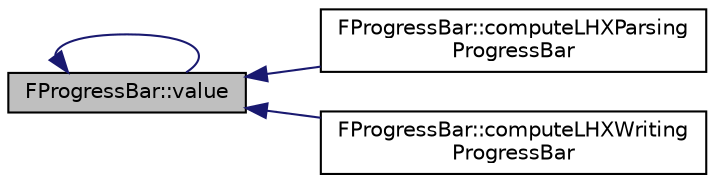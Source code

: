 digraph "FProgressBar::value"
{
 // INTERACTIVE_SVG=YES
  edge [fontname="Helvetica",fontsize="10",labelfontname="Helvetica",labelfontsize="10"];
  node [fontname="Helvetica",fontsize="10",shape=record];
  rankdir="LR";
  Node69 [label="FProgressBar::value",height=0.2,width=0.4,color="black", fillcolor="grey75", style="filled", fontcolor="black"];
  Node69 -> Node70 [dir="back",color="midnightblue",fontsize="10",style="solid",fontname="Helvetica"];
  Node70 [label="FProgressBar::computeLHXParsing\lProgressBar",height=0.2,width=0.4,color="black", fillcolor="white", style="filled",URL="$class_f_progress_bar.html#a0364279e74c7261bd6341ab9604b4ec1"];
  Node69 -> Node71 [dir="back",color="midnightblue",fontsize="10",style="solid",fontname="Helvetica"];
  Node71 [label="FProgressBar::computeLHXWriting\lProgressBar",height=0.2,width=0.4,color="black", fillcolor="white", style="filled",URL="$class_f_progress_bar.html#a8567ccfc4904fb5f13536fd1fa7cbd21"];
  Node69 -> Node69 [dir="back",color="midnightblue",fontsize="10",style="solid",fontname="Helvetica"];
}
